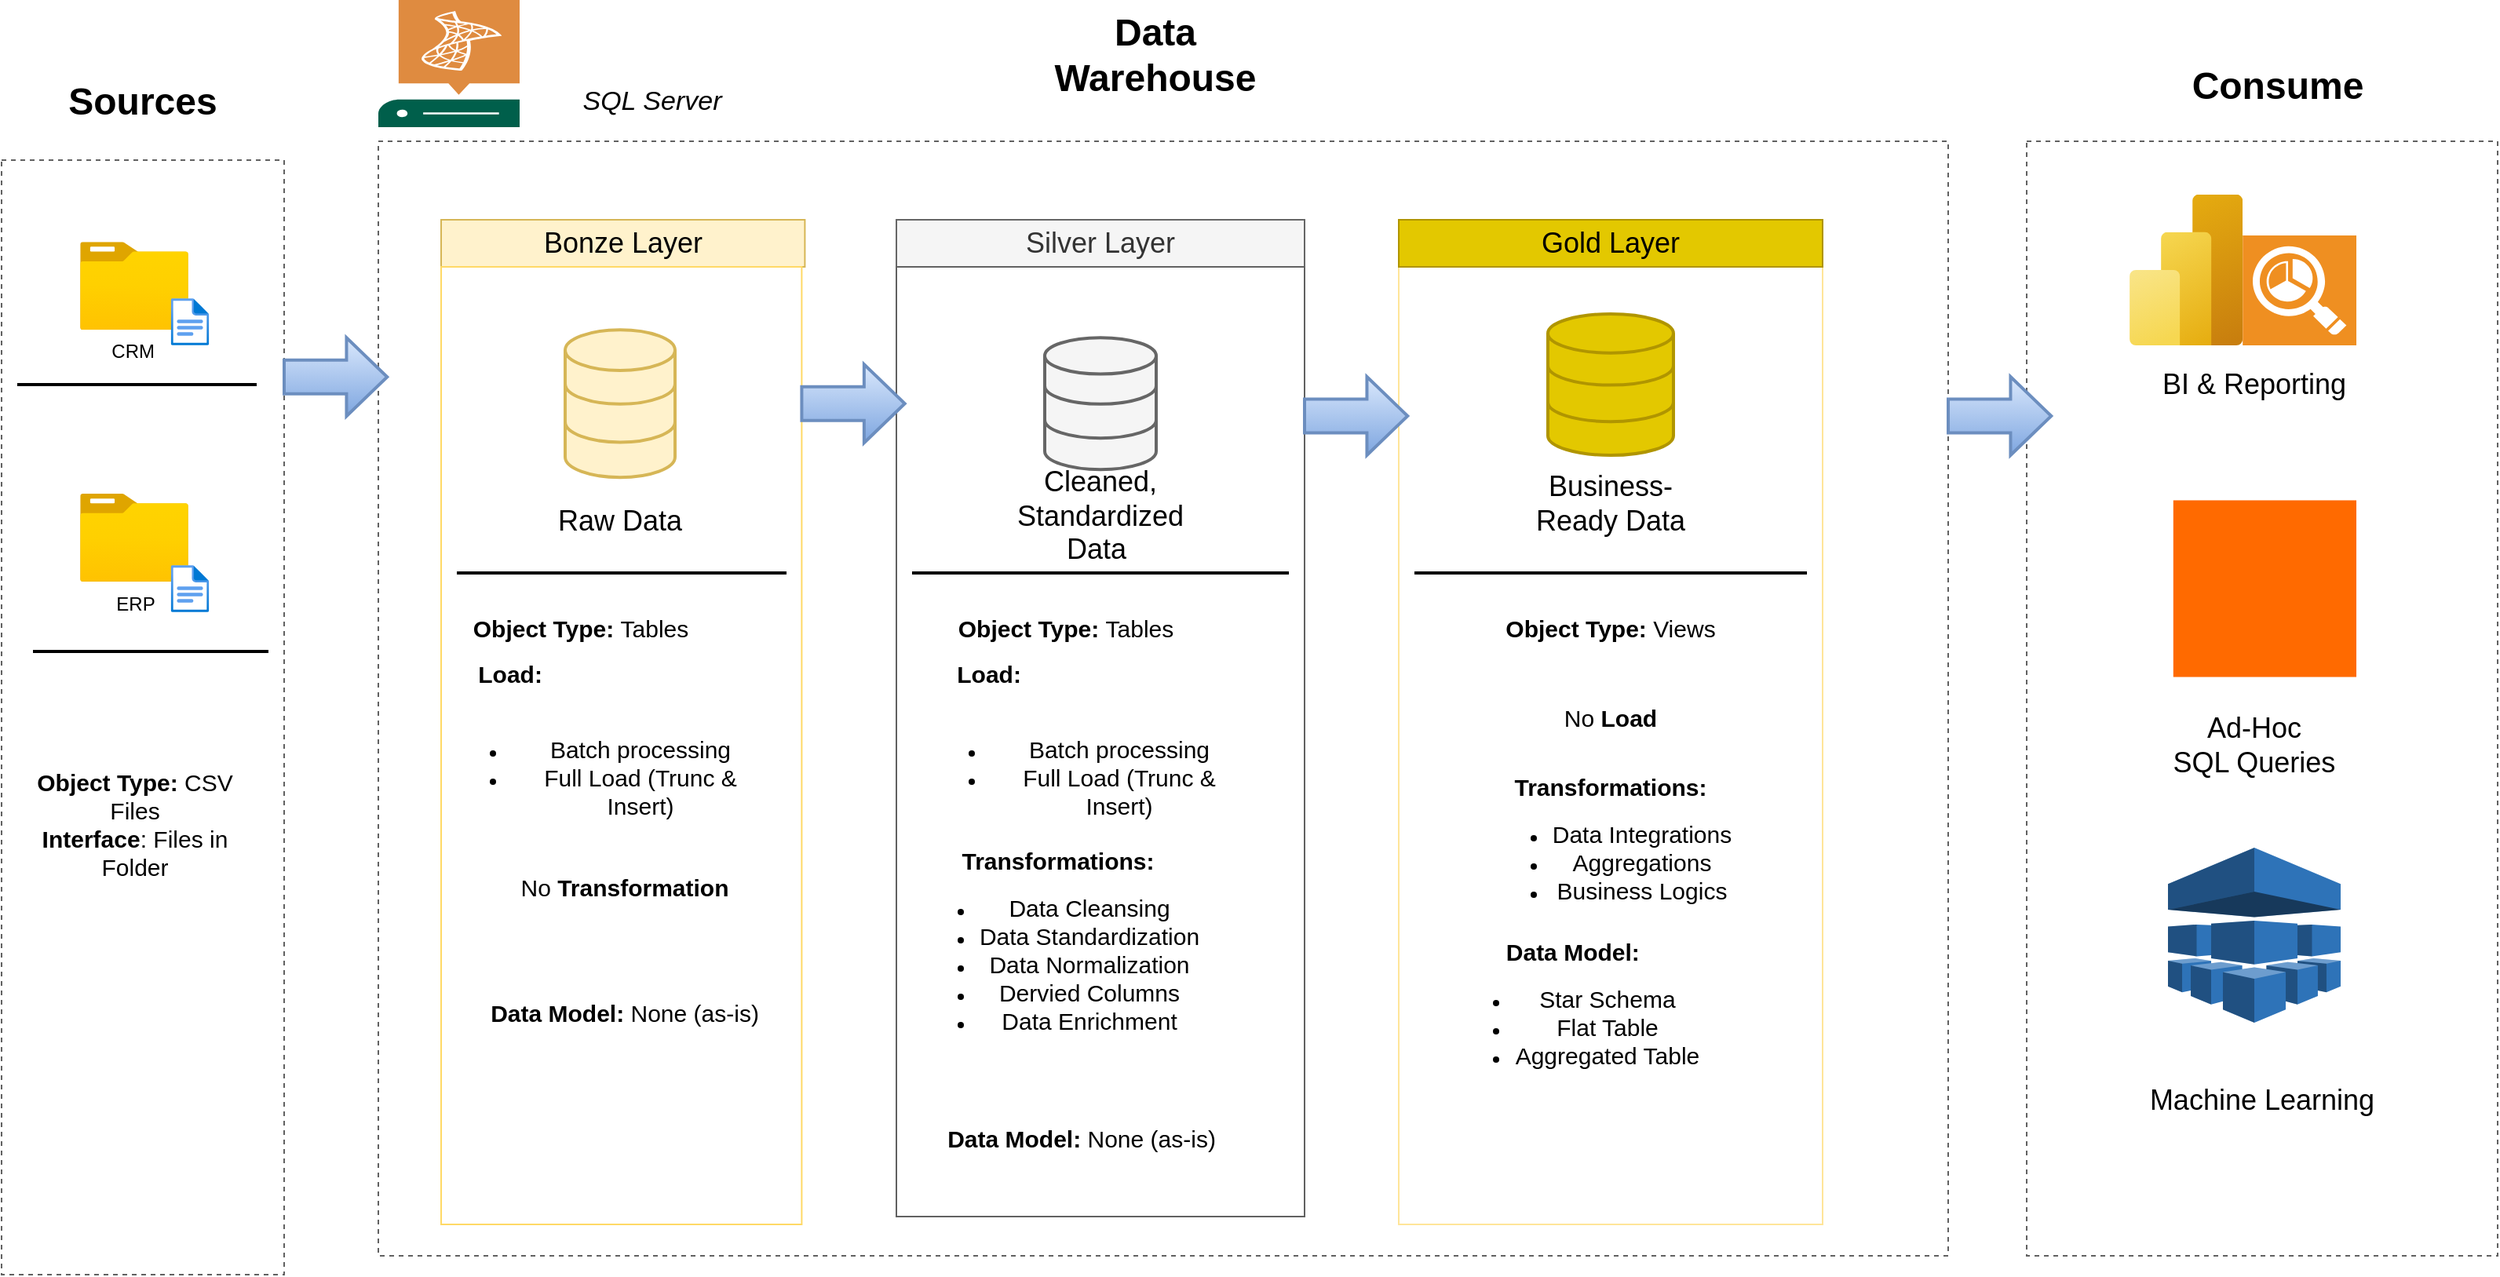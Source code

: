 <mxfile version="27.0.9">
  <diagram name="Page-1" id="GhYLedryhdAseqrR5MEL">
    <mxGraphModel dx="1261" dy="976" grid="1" gridSize="10" guides="1" tooltips="1" connect="1" arrows="1" fold="1" page="1" pageScale="1" pageWidth="827" pageHeight="1169" math="0" shadow="0">
      <root>
        <mxCell id="0" />
        <mxCell id="1" parent="0" />
        <mxCell id="UeIk6slFyx1l8UJ_SRnx-1" value="" style="rounded=0;whiteSpace=wrap;html=1;fillColor=none;dashed=1;strokeColor=#616161;" vertex="1" parent="1">
          <mxGeometry x="20" y="132" width="180" height="710" as="geometry" />
        </mxCell>
        <mxCell id="UeIk6slFyx1l8UJ_SRnx-2" value="&lt;b&gt;Sources&lt;/b&gt;" style="rounded=0;whiteSpace=wrap;html=1;fontSize=24;strokeColor=none;" vertex="1" parent="1">
          <mxGeometry x="50" y="80" width="120" height="30" as="geometry" />
        </mxCell>
        <mxCell id="UeIk6slFyx1l8UJ_SRnx-3" value="&lt;span style=&quot;color: rgba(0, 0, 0, 0); font-family: monospace; font-size: 0px; text-align: start; text-wrap-mode: nowrap;&quot;&gt;%3CmxGraphModel%3E%3Croot%3E%3CmxCell%20id%3D%220%22%2F%3E%3CmxCell%20id%3D%221%22%20parent%3D%220%22%2F%3E%3CmxCell%20id%3D%222%22%20value%3D%22%22%20style%3D%22shape%3Dmxgraph.arrows.arrow_right%3Bhtml%3D1%3BverticalLabelPosition%3Dbottom%3BverticalAlign%3Dtop%3BstrokeWidth%3D2%3BstrokeColor%3D%236c8ebf%3BfillColor%3D%23dae8fc%3BgradientColor%3D%237ea6e0%3B%22%20vertex%3D%221%22%20parent%3D%221%22%3E%3CmxGeometry%20x%3D%22210%22%20y%3D%22300%22%20width%3D%2265.65%22%20height%3D%2250%22%20as%3D%22geometry%22%2F%3E%3C%2FmxCell%3E%3C%2Froot%3E%3C%2FmxGraphModel%3E&lt;/span&gt;" style="rounded=0;whiteSpace=wrap;html=1;fillColor=none;dashed=1;strokeColor=#616161;" vertex="1" parent="1">
          <mxGeometry x="260" y="120" width="1000" height="710" as="geometry" />
        </mxCell>
        <mxCell id="UeIk6slFyx1l8UJ_SRnx-4" value="&lt;b&gt;Data Warehouse&lt;/b&gt;" style="rounded=0;whiteSpace=wrap;html=1;fontSize=24;strokeColor=none;" vertex="1" parent="1">
          <mxGeometry x="695" y="50" width="120" height="30" as="geometry" />
        </mxCell>
        <mxCell id="UeIk6slFyx1l8UJ_SRnx-5" value="" style="rounded=0;whiteSpace=wrap;html=1;fillColor=none;dashed=1;strokeColor=#616161;" vertex="1" parent="1">
          <mxGeometry x="1310" y="120" width="300" height="710" as="geometry" />
        </mxCell>
        <mxCell id="UeIk6slFyx1l8UJ_SRnx-6" value="&lt;b&gt;Consume&lt;/b&gt;" style="rounded=0;whiteSpace=wrap;html=1;fontSize=24;strokeColor=none;" vertex="1" parent="1">
          <mxGeometry x="1410" y="70" width="120" height="30" as="geometry" />
        </mxCell>
        <mxCell id="UeIk6slFyx1l8UJ_SRnx-7" value="&lt;font style=&quot;font-size: 18px;&quot;&gt;Bonze Layer&lt;/font&gt;" style="rounded=0;whiteSpace=wrap;html=1;fillColor=#fff2cc;strokeColor=#d6b656;" vertex="1" parent="1">
          <mxGeometry x="300" y="170" width="231.7" height="30" as="geometry" />
        </mxCell>
        <mxCell id="UeIk6slFyx1l8UJ_SRnx-8" value="" style="rounded=0;whiteSpace=wrap;html=1;strokeColor=#FFD966;" vertex="1" parent="1">
          <mxGeometry x="300" y="200" width="229.7" height="610" as="geometry" />
        </mxCell>
        <mxCell id="UeIk6slFyx1l8UJ_SRnx-9" value="&lt;font style=&quot;font-size: 18px;&quot;&gt;Silver Layer&lt;/font&gt;" style="rounded=0;whiteSpace=wrap;html=1;fillColor=#f5f5f5;strokeColor=#666666;fontColor=#333333;" vertex="1" parent="1">
          <mxGeometry x="590" y="170" width="260" height="30" as="geometry" />
        </mxCell>
        <mxCell id="UeIk6slFyx1l8UJ_SRnx-10" value="" style="rounded=0;whiteSpace=wrap;html=1;strokeColor=#616161;" vertex="1" parent="1">
          <mxGeometry x="590" y="200" width="260" height="605" as="geometry" />
        </mxCell>
        <mxCell id="UeIk6slFyx1l8UJ_SRnx-11" value="" style="rounded=0;whiteSpace=wrap;html=1;strokeColor=#FFE599;" vertex="1" parent="1">
          <mxGeometry x="910" y="200" width="270" height="610" as="geometry" />
        </mxCell>
        <mxCell id="UeIk6slFyx1l8UJ_SRnx-12" value="&lt;font style=&quot;font-size: 18px;&quot;&gt;Gold Layer&lt;/font&gt;" style="rounded=0;whiteSpace=wrap;html=1;fillColor=#e3c800;strokeColor=#B09500;fontColor=#000000;" vertex="1" parent="1">
          <mxGeometry x="910" y="170" width="270" height="30" as="geometry" />
        </mxCell>
        <mxCell id="UeIk6slFyx1l8UJ_SRnx-13" value="CRM&amp;nbsp;" style="image;aspect=fixed;html=1;points=[];align=center;fontSize=12;image=img/lib/azure2/general/Folder_Blank.svg;" vertex="1" parent="1">
          <mxGeometry x="70" y="184.1" width="69" height="56.0" as="geometry" />
        </mxCell>
        <mxCell id="UeIk6slFyx1l8UJ_SRnx-14" value="" style="image;aspect=fixed;html=1;points=[];align=center;fontSize=12;image=img/lib/azure2/general/File.svg;" vertex="1" parent="1">
          <mxGeometry x="127.83" y="220" width="24.35" height="30" as="geometry" />
        </mxCell>
        <mxCell id="UeIk6slFyx1l8UJ_SRnx-15" value="ERP" style="image;aspect=fixed;html=1;points=[];align=center;fontSize=12;image=img/lib/azure2/general/Folder_Blank.svg;" vertex="1" parent="1">
          <mxGeometry x="70" y="344.5" width="69" height="56.0" as="geometry" />
        </mxCell>
        <mxCell id="UeIk6slFyx1l8UJ_SRnx-17" value="" style="image;aspect=fixed;html=1;points=[];align=center;fontSize=12;image=img/lib/azure2/general/File.svg;" vertex="1" parent="1">
          <mxGeometry x="127.83" y="390" width="24.35" height="30" as="geometry" />
        </mxCell>
        <mxCell id="UeIk6slFyx1l8UJ_SRnx-18" value="" style="line;strokeWidth=2;html=1;" vertex="1" parent="1">
          <mxGeometry x="30" y="270" width="152.5" height="10" as="geometry" />
        </mxCell>
        <mxCell id="UeIk6slFyx1l8UJ_SRnx-19" value="" style="line;strokeWidth=2;html=1;" vertex="1" parent="1">
          <mxGeometry x="40" y="440" width="150" height="10" as="geometry" />
        </mxCell>
        <mxCell id="UeIk6slFyx1l8UJ_SRnx-20" value="&lt;font style=&quot;font-size: 15px;&quot;&gt;&lt;b&gt;Object Type:&lt;/b&gt; CSV Files&lt;/font&gt;&lt;div&gt;&lt;font style=&quot;font-size: 15px;&quot;&gt;&lt;b&gt;Interface&lt;/b&gt;: Files in Folder&lt;/font&gt;&lt;/div&gt;" style="text;html=1;align=center;verticalAlign=middle;whiteSpace=wrap;rounded=0;" vertex="1" parent="1">
          <mxGeometry x="40" y="540" width="130" height="30" as="geometry" />
        </mxCell>
        <mxCell id="UeIk6slFyx1l8UJ_SRnx-22" value="" style="html=1;verticalLabelPosition=bottom;align=center;labelBackgroundColor=#ffffff;verticalAlign=top;strokeWidth=2;strokeColor=#d6b656;shadow=0;dashed=0;shape=mxgraph.ios7.icons.data;fillColor=#fff2cc;" vertex="1" parent="1">
          <mxGeometry x="379" y="240.1" width="70" height="94" as="geometry" />
        </mxCell>
        <mxCell id="UeIk6slFyx1l8UJ_SRnx-23" value="" style="html=1;verticalLabelPosition=bottom;align=center;labelBackgroundColor=#ffffff;verticalAlign=top;strokeWidth=2;strokeColor=#666666;shadow=0;dashed=0;shape=mxgraph.ios7.icons.data;fillColor=#f5f5f5;fontColor=#333333;" vertex="1" parent="1">
          <mxGeometry x="684.5" y="245.1" width="71" height="84" as="geometry" />
        </mxCell>
        <mxCell id="UeIk6slFyx1l8UJ_SRnx-24" value="" style="html=1;verticalLabelPosition=bottom;align=center;labelBackgroundColor=#ffffff;verticalAlign=top;strokeWidth=2;strokeColor=#B09500;shadow=0;dashed=0;shape=mxgraph.ios7.icons.data;fillColor=#e3c800;fontColor=#000000;" vertex="1" parent="1">
          <mxGeometry x="1004.99" y="230" width="80" height="90" as="geometry" />
        </mxCell>
        <mxCell id="UeIk6slFyx1l8UJ_SRnx-26" value="" style="shape=mxgraph.arrows.arrow_right;html=1;verticalLabelPosition=bottom;verticalAlign=top;strokeWidth=2;strokeColor=#6c8ebf;fillColor=#dae8fc;gradientColor=#7ea6e0;" vertex="1" parent="1">
          <mxGeometry x="200" y="245.1" width="65.65" height="50" as="geometry" />
        </mxCell>
        <mxCell id="UeIk6slFyx1l8UJ_SRnx-27" value="" style="shape=mxgraph.arrows.arrow_right;html=1;verticalLabelPosition=bottom;verticalAlign=top;strokeWidth=2;strokeColor=#6c8ebf;fillColor=#dae8fc;gradientColor=#7ea6e0;" vertex="1" parent="1">
          <mxGeometry x="529.7" y="262.1" width="65.65" height="50" as="geometry" />
        </mxCell>
        <mxCell id="UeIk6slFyx1l8UJ_SRnx-28" value="" style="shape=mxgraph.arrows.arrow_right;html=1;verticalLabelPosition=bottom;verticalAlign=top;strokeWidth=2;strokeColor=#6c8ebf;fillColor=#dae8fc;gradientColor=#7ea6e0;" vertex="1" parent="1">
          <mxGeometry x="850" y="270" width="65.65" height="50" as="geometry" />
        </mxCell>
        <mxCell id="UeIk6slFyx1l8UJ_SRnx-29" value="&lt;font style=&quot;font-size: 18px;&quot;&gt;Raw Data&lt;/font&gt;" style="text;html=1;align=center;verticalAlign=middle;whiteSpace=wrap;rounded=0;" vertex="1" parent="1">
          <mxGeometry x="369" y="344.5" width="90" height="35.5" as="geometry" />
        </mxCell>
        <mxCell id="UeIk6slFyx1l8UJ_SRnx-30" value="&lt;font style=&quot;font-size: 18px;&quot;&gt;Cleaned, Standardized Data&amp;nbsp;&lt;/font&gt;" style="text;html=1;align=center;verticalAlign=middle;whiteSpace=wrap;rounded=0;" vertex="1" parent="1">
          <mxGeometry x="655" y="339.1" width="130" height="40" as="geometry" />
        </mxCell>
        <mxCell id="UeIk6slFyx1l8UJ_SRnx-31" value="&lt;font style=&quot;font-size: 18px;&quot;&gt;Business-Ready Data&lt;/font&gt;" style="text;html=1;align=center;verticalAlign=middle;whiteSpace=wrap;rounded=0;" vertex="1" parent="1">
          <mxGeometry x="990" y="329.1" width="110" height="44.12" as="geometry" />
        </mxCell>
        <mxCell id="UeIk6slFyx1l8UJ_SRnx-32" value="" style="line;strokeWidth=2;html=1;" vertex="1" parent="1">
          <mxGeometry x="310" y="390" width="210" height="10" as="geometry" />
        </mxCell>
        <mxCell id="UeIk6slFyx1l8UJ_SRnx-33" value="" style="line;strokeWidth=2;html=1;" vertex="1" parent="1">
          <mxGeometry x="600" y="390" width="240" height="10" as="geometry" />
        </mxCell>
        <mxCell id="UeIk6slFyx1l8UJ_SRnx-34" value="" style="line;strokeWidth=2;html=1;" vertex="1" parent="1">
          <mxGeometry x="920" y="390" width="250" height="10" as="geometry" />
        </mxCell>
        <mxCell id="UeIk6slFyx1l8UJ_SRnx-36" value="&lt;span style=&quot;font-size: 15px;&quot;&gt;&lt;b&gt;Object Type: &lt;/b&gt;Tables&lt;/span&gt;" style="text;html=1;align=center;verticalAlign=middle;whiteSpace=wrap;rounded=0;" vertex="1" parent="1">
          <mxGeometry x="291" y="420" width="196" height="20" as="geometry" />
        </mxCell>
        <mxCell id="UeIk6slFyx1l8UJ_SRnx-40" value="&lt;font style=&quot;font-size: 15px;&quot;&gt;&lt;b&gt;Load:&lt;span style=&quot;white-space: pre;&quot;&gt;&#x9;&lt;/span&gt;&lt;span style=&quot;white-space: pre;&quot;&gt;&#x9;&lt;/span&gt;&lt;span style=&quot;white-space: pre;&quot;&gt;&#x9;&lt;/span&gt;&lt;span style=&quot;white-space: pre;&quot;&gt;&#x9;&lt;/span&gt;&lt;/b&gt;&lt;/font&gt;&lt;div&gt;&lt;span style=&quot;font-size: 15px; background-color: transparent; color: light-dark(rgb(0, 0, 0), rgb(255, 255, 255));&quot;&gt;&lt;br&gt;&lt;/span&gt;&lt;/div&gt;&lt;div&gt;&lt;div&gt;&lt;ul&gt;&lt;li&gt;&lt;span style=&quot;font-size: 15px; background-color: transparent; color: light-dark(rgb(0, 0, 0), rgb(255, 255, 255));&quot;&gt;Batch processing&lt;/span&gt;&lt;/li&gt;&lt;li&gt;&lt;font style=&quot;font-size: 15px;&quot;&gt;Full Load (Trunc &amp;amp; Insert)&lt;/font&gt;&lt;/li&gt;&lt;/ul&gt;&lt;div&gt;&lt;span style=&quot;font-size: 15px;&quot;&gt;&lt;br&gt;&lt;/span&gt;&lt;/div&gt;&lt;/div&gt;&lt;div&gt;&lt;span style=&quot;font-size: 15px;&quot;&gt;&lt;br&gt;&lt;/span&gt;&lt;/div&gt;&lt;/div&gt;" style="text;html=1;align=center;verticalAlign=middle;whiteSpace=wrap;rounded=0;" vertex="1" parent="1">
          <mxGeometry x="304" y="510" width="206" height="30" as="geometry" />
        </mxCell>
        <mxCell id="UeIk6slFyx1l8UJ_SRnx-44" value="&lt;font style=&quot;font-size: 15px;&quot;&gt;No &lt;b&gt;Transformation&lt;/b&gt;&lt;/font&gt;" style="text;html=1;align=center;verticalAlign=middle;whiteSpace=wrap;rounded=0;" vertex="1" parent="1">
          <mxGeometry x="304" y="580" width="226" height="30" as="geometry" />
        </mxCell>
        <mxCell id="UeIk6slFyx1l8UJ_SRnx-45" value="&lt;font style=&quot;font-size: 15px;&quot;&gt;&lt;b&gt;Data Model: &lt;/b&gt;None (as-is)&lt;/font&gt;" style="text;html=1;align=center;verticalAlign=middle;whiteSpace=wrap;rounded=0;" vertex="1" parent="1">
          <mxGeometry x="304" y="660" width="226" height="30" as="geometry" />
        </mxCell>
        <mxCell id="UeIk6slFyx1l8UJ_SRnx-47" value="&lt;span style=&quot;font-size: 15px;&quot;&gt;&lt;b&gt;Object Type: &lt;/b&gt;Tables&lt;/span&gt;" style="text;html=1;align=center;verticalAlign=middle;whiteSpace=wrap;rounded=0;" vertex="1" parent="1">
          <mxGeometry x="600" y="420" width="196" height="20" as="geometry" />
        </mxCell>
        <mxCell id="UeIk6slFyx1l8UJ_SRnx-48" value="&lt;span style=&quot;font-size: 15px;&quot;&gt;&lt;b&gt;Object Type: &lt;/b&gt;Views&lt;/span&gt;" style="text;html=1;align=center;verticalAlign=middle;whiteSpace=wrap;rounded=0;" vertex="1" parent="1">
          <mxGeometry x="947" y="420" width="196" height="20" as="geometry" />
        </mxCell>
        <mxCell id="UeIk6slFyx1l8UJ_SRnx-49" value="&lt;font style=&quot;font-size: 15px;&quot;&gt;&lt;b&gt;Load:&lt;span style=&quot;white-space: pre;&quot;&gt;&#x9;&lt;/span&gt;&lt;span style=&quot;white-space: pre;&quot;&gt;&#x9;&lt;/span&gt;&lt;span style=&quot;white-space: pre;&quot;&gt;&#x9;&lt;/span&gt;&lt;span style=&quot;white-space: pre;&quot;&gt;&#x9;&lt;/span&gt;&lt;/b&gt;&lt;/font&gt;&lt;div&gt;&lt;span style=&quot;font-size: 15px; background-color: transparent; color: light-dark(rgb(0, 0, 0), rgb(255, 255, 255));&quot;&gt;&lt;br&gt;&lt;/span&gt;&lt;/div&gt;&lt;div&gt;&lt;div&gt;&lt;ul&gt;&lt;li&gt;&lt;span style=&quot;font-size: 15px; background-color: transparent; color: light-dark(rgb(0, 0, 0), rgb(255, 255, 255));&quot;&gt;Batch processing&lt;/span&gt;&lt;/li&gt;&lt;li&gt;&lt;font style=&quot;font-size: 15px;&quot;&gt;Full Load (Trunc &amp;amp; Insert)&lt;/font&gt;&lt;/li&gt;&lt;/ul&gt;&lt;div&gt;&lt;span style=&quot;font-size: 15px;&quot;&gt;&lt;br&gt;&lt;/span&gt;&lt;/div&gt;&lt;/div&gt;&lt;div&gt;&lt;span style=&quot;font-size: 15px;&quot;&gt;&lt;br&gt;&lt;/span&gt;&lt;/div&gt;&lt;/div&gt;" style="text;html=1;align=center;verticalAlign=middle;whiteSpace=wrap;rounded=0;" vertex="1" parent="1">
          <mxGeometry x="609" y="510" width="206" height="30" as="geometry" />
        </mxCell>
        <mxCell id="UeIk6slFyx1l8UJ_SRnx-51" value="&lt;span style=&quot;font-size: 15px;&quot;&gt;&lt;b&gt;Transformations:&lt;/b&gt;&lt;/span&gt;&lt;div&gt;&lt;ul&gt;&lt;li&gt;&lt;span style=&quot;font-size: 15px;&quot;&gt;Data Cleansing&lt;/span&gt;&lt;/li&gt;&lt;li&gt;&lt;span style=&quot;font-size: 15px;&quot;&gt;Data Standardization&lt;/span&gt;&lt;/li&gt;&lt;li&gt;&lt;span style=&quot;font-size: 15px;&quot;&gt;Data Normalization&lt;/span&gt;&lt;/li&gt;&lt;li&gt;&lt;span style=&quot;font-size: 15px;&quot;&gt;Dervied Columns&lt;/span&gt;&lt;/li&gt;&lt;li&gt;&lt;span style=&quot;font-size: 15px;&quot;&gt;Data Enrichment&lt;/span&gt;&lt;/li&gt;&lt;/ul&gt;&lt;/div&gt;" style="text;html=1;align=center;verticalAlign=middle;whiteSpace=wrap;rounded=0;" vertex="1" parent="1">
          <mxGeometry x="580" y="620" width="226" height="30" as="geometry" />
        </mxCell>
        <mxCell id="UeIk6slFyx1l8UJ_SRnx-52" value="&lt;span style=&quot;font-size: 15px;&quot;&gt;&lt;b&gt;Transformations:&lt;/b&gt;&lt;/span&gt;&lt;div&gt;&lt;ul&gt;&lt;li&gt;&lt;span style=&quot;font-size: 15px;&quot;&gt;Data Integrations&lt;/span&gt;&lt;/li&gt;&lt;li&gt;&lt;span style=&quot;font-size: 15px;&quot;&gt;Aggregations&lt;/span&gt;&lt;/li&gt;&lt;li&gt;&lt;span style=&quot;font-size: 15px;&quot;&gt;Business Logics&lt;/span&gt;&lt;/li&gt;&lt;/ul&gt;&lt;/div&gt;" style="text;html=1;align=center;verticalAlign=middle;whiteSpace=wrap;rounded=0;" vertex="1" parent="1">
          <mxGeometry x="937.82" y="555" width="214.35" height="30" as="geometry" />
        </mxCell>
        <mxCell id="UeIk6slFyx1l8UJ_SRnx-53" value="&lt;font style=&quot;font-size: 15px;&quot;&gt;&lt;b&gt;Data Model: &lt;/b&gt;None (as-is)&lt;/font&gt;" style="text;html=1;align=center;verticalAlign=middle;whiteSpace=wrap;rounded=0;" vertex="1" parent="1">
          <mxGeometry x="595.35" y="740" width="226" height="30" as="geometry" />
        </mxCell>
        <mxCell id="UeIk6slFyx1l8UJ_SRnx-54" value="&lt;font style=&quot;font-size: 15px;&quot;&gt;&lt;b&gt;Data Model:&amp;nbsp;&lt;/b&gt;&lt;/font&gt;&lt;div&gt;&lt;ul&gt;&lt;li&gt;&lt;font style=&quot;font-size: 15px;&quot;&gt;Star Schema&lt;/font&gt;&lt;/li&gt;&lt;li&gt;&lt;font style=&quot;font-size: 15px;&quot;&gt;Flat Table&lt;/font&gt;&lt;/li&gt;&lt;li&gt;&lt;font style=&quot;font-size: 15px;&quot;&gt;Aggregated Table&lt;/font&gt;&lt;/li&gt;&lt;/ul&gt;&lt;/div&gt;" style="text;html=1;align=center;verticalAlign=middle;whiteSpace=wrap;rounded=0;" vertex="1" parent="1">
          <mxGeometry x="915.65" y="660" width="214.35" height="30" as="geometry" />
        </mxCell>
        <mxCell id="UeIk6slFyx1l8UJ_SRnx-55" value="&lt;font style=&quot;font-size: 15px;&quot;&gt;No &lt;b&gt;Load&lt;/b&gt;&lt;/font&gt;" style="text;html=1;align=center;verticalAlign=middle;whiteSpace=wrap;rounded=0;" vertex="1" parent="1">
          <mxGeometry x="930" y="472" width="230" height="30" as="geometry" />
        </mxCell>
        <mxCell id="UeIk6slFyx1l8UJ_SRnx-56" value="&lt;font style=&quot;font-size: 18px;&quot;&gt;BI &amp;amp; Reporting&lt;/font&gt;" style="text;html=1;align=center;verticalAlign=middle;whiteSpace=wrap;rounded=0;" vertex="1" parent="1">
          <mxGeometry x="1330" y="261.05" width="250" height="27.9" as="geometry" />
        </mxCell>
        <mxCell id="UeIk6slFyx1l8UJ_SRnx-57" value="&lt;font style=&quot;font-size: 18px;&quot;&gt;Ad-Hoc&lt;/font&gt;&lt;div&gt;&lt;font style=&quot;font-size: 18px;&quot;&gt;SQL Queries&lt;/font&gt;&lt;/div&gt;" style="text;html=1;align=center;verticalAlign=middle;whiteSpace=wrap;rounded=0;" vertex="1" parent="1">
          <mxGeometry x="1330" y="491.05" width="250" height="27.9" as="geometry" />
        </mxCell>
        <mxCell id="UeIk6slFyx1l8UJ_SRnx-58" value="&lt;font style=&quot;font-size: 18px;&quot;&gt;Machine Learning&lt;/font&gt;" style="text;html=1;align=center;verticalAlign=middle;whiteSpace=wrap;rounded=0;" vertex="1" parent="1">
          <mxGeometry x="1335" y="712.1" width="250" height="37.9" as="geometry" />
        </mxCell>
        <mxCell id="UeIk6slFyx1l8UJ_SRnx-60" value="" style="image;aspect=fixed;html=1;points=[];align=center;fontSize=12;image=img/lib/azure2/analytics/Power_BI_Embedded.svg;" vertex="1" parent="1">
          <mxGeometry x="1375.53" y="153.9" width="72.07" height="96.1" as="geometry" />
        </mxCell>
        <mxCell id="UeIk6slFyx1l8UJ_SRnx-61" value="" style="shadow=0;dashed=0;html=1;strokeColor=none;fillColor=#EF8F21;labelPosition=center;verticalLabelPosition=bottom;verticalAlign=top;align=center;outlineConnect=0;shape=mxgraph.veeam.reporting;" vertex="1" parent="1">
          <mxGeometry x="1447.6" y="180" width="72.4" height="70" as="geometry" />
        </mxCell>
        <mxCell id="UeIk6slFyx1l8UJ_SRnx-62" value="" style="points=[];aspect=fixed;html=1;align=center;shadow=0;dashed=0;fillColor=#FF6A00;strokeColor=none;shape=mxgraph.alibaba_cloud.assettech;" vertex="1" parent="1">
          <mxGeometry x="1403.4" y="348.72" width="116.6" height="112.55" as="geometry" />
        </mxCell>
        <mxCell id="UeIk6slFyx1l8UJ_SRnx-63" value="" style="outlineConnect=0;dashed=0;verticalLabelPosition=bottom;verticalAlign=top;align=center;html=1;shape=mxgraph.aws3.machine_learning;fillColor=#2E73B8;gradientColor=none;" vertex="1" parent="1">
          <mxGeometry x="1400" y="570" width="110" height="111.5" as="geometry" />
        </mxCell>
        <mxCell id="UeIk6slFyx1l8UJ_SRnx-64" value="" style="shape=mxgraph.arrows.arrow_right;html=1;verticalLabelPosition=bottom;verticalAlign=top;strokeWidth=2;strokeColor=#6c8ebf;fillColor=#dae8fc;gradientColor=#7ea6e0;" vertex="1" parent="1">
          <mxGeometry x="1260" y="270" width="65.65" height="50" as="geometry" />
        </mxCell>
        <mxCell id="UeIk6slFyx1l8UJ_SRnx-65" value="" style="sketch=0;pointerEvents=1;shadow=0;dashed=0;html=1;strokeColor=none;fillColor=#005F4B;labelPosition=center;verticalLabelPosition=bottom;verticalAlign=top;align=center;outlineConnect=0;shape=mxgraph.veeam2.sql_server;" vertex="1" parent="1">
          <mxGeometry x="260" y="30" width="90" height="81" as="geometry" />
        </mxCell>
        <mxCell id="UeIk6slFyx1l8UJ_SRnx-66" value="&lt;i&gt;&lt;font style=&quot;font-size: 17px;&quot;&gt;SQL Server&lt;/font&gt;&lt;/i&gt;" style="text;html=1;align=center;verticalAlign=middle;whiteSpace=wrap;rounded=0;" vertex="1" parent="1">
          <mxGeometry x="359" y="80" width="151" height="30" as="geometry" />
        </mxCell>
      </root>
    </mxGraphModel>
  </diagram>
</mxfile>
